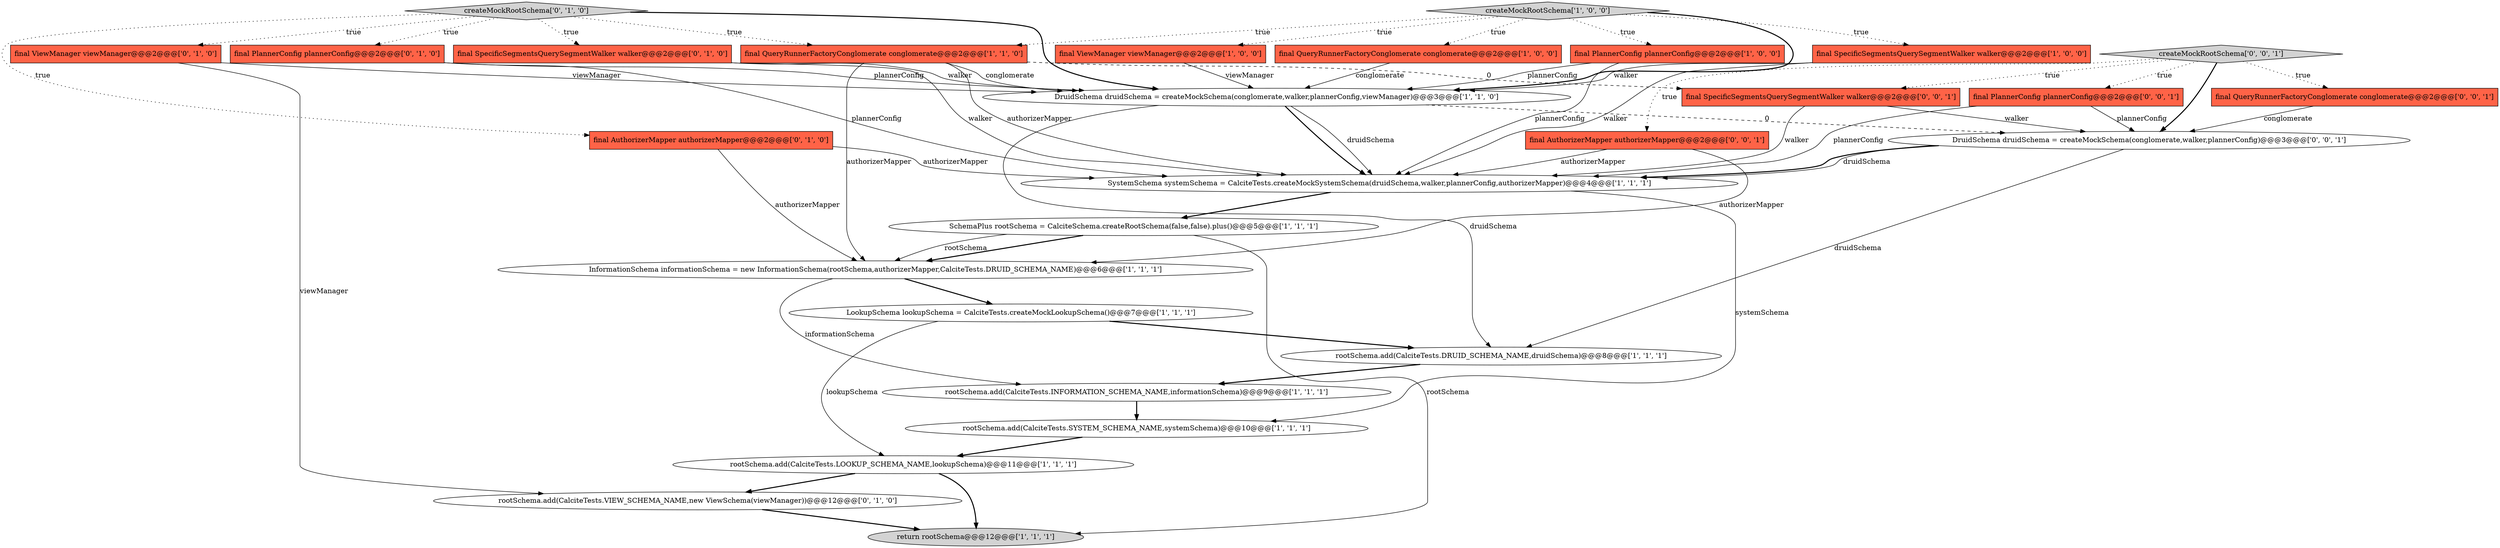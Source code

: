 digraph {
9 [style = filled, label = "final ViewManager viewManager@@@2@@@['1', '0', '0']", fillcolor = tomato, shape = box image = "AAA0AAABBB1BBB"];
6 [style = filled, label = "rootSchema.add(CalciteTests.SYSTEM_SCHEMA_NAME,systemSchema)@@@10@@@['1', '1', '1']", fillcolor = white, shape = ellipse image = "AAA0AAABBB1BBB"];
7 [style = filled, label = "return rootSchema@@@12@@@['1', '1', '1']", fillcolor = lightgray, shape = ellipse image = "AAA0AAABBB1BBB"];
16 [style = filled, label = "final PlannerConfig plannerConfig@@@2@@@['0', '1', '0']", fillcolor = tomato, shape = box image = "AAA0AAABBB2BBB"];
11 [style = filled, label = "rootSchema.add(CalciteTests.LOOKUP_SCHEMA_NAME,lookupSchema)@@@11@@@['1', '1', '1']", fillcolor = white, shape = ellipse image = "AAA0AAABBB1BBB"];
23 [style = filled, label = "final QueryRunnerFactoryConglomerate conglomerate@@@2@@@['0', '0', '1']", fillcolor = tomato, shape = box image = "AAA0AAABBB3BBB"];
1 [style = filled, label = "final QueryRunnerFactoryConglomerate conglomerate@@@2@@@['1', '0', '0']", fillcolor = tomato, shape = box image = "AAA0AAABBB1BBB"];
4 [style = filled, label = "final SpecificSegmentsQuerySegmentWalker walker@@@2@@@['1', '0', '0']", fillcolor = tomato, shape = box image = "AAA0AAABBB1BBB"];
12 [style = filled, label = "rootSchema.add(CalciteTests.DRUID_SCHEMA_NAME,druidSchema)@@@8@@@['1', '1', '1']", fillcolor = white, shape = ellipse image = "AAA0AAABBB1BBB"];
17 [style = filled, label = "final AuthorizerMapper authorizerMapper@@@2@@@['0', '1', '0']", fillcolor = tomato, shape = box image = "AAA0AAABBB2BBB"];
14 [style = filled, label = "SystemSchema systemSchema = CalciteTests.createMockSystemSchema(druidSchema,walker,plannerConfig,authorizerMapper)@@@4@@@['1', '1', '1']", fillcolor = white, shape = ellipse image = "AAA0AAABBB1BBB"];
21 [style = filled, label = "createMockRootSchema['0', '1', '0']", fillcolor = lightgray, shape = diamond image = "AAA0AAABBB2BBB"];
15 [style = filled, label = "LookupSchema lookupSchema = CalciteTests.createMockLookupSchema()@@@7@@@['1', '1', '1']", fillcolor = white, shape = ellipse image = "AAA0AAABBB1BBB"];
24 [style = filled, label = "final AuthorizerMapper authorizerMapper@@@2@@@['0', '0', '1']", fillcolor = tomato, shape = box image = "AAA0AAABBB3BBB"];
2 [style = filled, label = "rootSchema.add(CalciteTests.INFORMATION_SCHEMA_NAME,informationSchema)@@@9@@@['1', '1', '1']", fillcolor = white, shape = ellipse image = "AAA0AAABBB1BBB"];
27 [style = filled, label = "DruidSchema druidSchema = createMockSchema(conglomerate,walker,plannerConfig)@@@3@@@['0', '0', '1']", fillcolor = white, shape = ellipse image = "AAA0AAABBB3BBB"];
18 [style = filled, label = "final SpecificSegmentsQuerySegmentWalker walker@@@2@@@['0', '1', '0']", fillcolor = tomato, shape = box image = "AAA0AAABBB2BBB"];
3 [style = filled, label = "DruidSchema druidSchema = createMockSchema(conglomerate,walker,plannerConfig,viewManager)@@@3@@@['1', '1', '0']", fillcolor = white, shape = ellipse image = "AAA0AAABBB1BBB"];
19 [style = filled, label = "final ViewManager viewManager@@@2@@@['0', '1', '0']", fillcolor = tomato, shape = box image = "AAA0AAABBB2BBB"];
0 [style = filled, label = "SchemaPlus rootSchema = CalciteSchema.createRootSchema(false,false).plus()@@@5@@@['1', '1', '1']", fillcolor = white, shape = ellipse image = "AAA0AAABBB1BBB"];
10 [style = filled, label = "InformationSchema informationSchema = new InformationSchema(rootSchema,authorizerMapper,CalciteTests.DRUID_SCHEMA_NAME)@@@6@@@['1', '1', '1']", fillcolor = white, shape = ellipse image = "AAA0AAABBB1BBB"];
25 [style = filled, label = "createMockRootSchema['0', '0', '1']", fillcolor = lightgray, shape = diamond image = "AAA0AAABBB3BBB"];
20 [style = filled, label = "rootSchema.add(CalciteTests.VIEW_SCHEMA_NAME,new ViewSchema(viewManager))@@@12@@@['0', '1', '0']", fillcolor = white, shape = ellipse image = "AAA1AAABBB2BBB"];
26 [style = filled, label = "final SpecificSegmentsQuerySegmentWalker walker@@@2@@@['0', '0', '1']", fillcolor = tomato, shape = box image = "AAA0AAABBB3BBB"];
5 [style = filled, label = "createMockRootSchema['1', '0', '0']", fillcolor = lightgray, shape = diamond image = "AAA0AAABBB1BBB"];
13 [style = filled, label = "final QueryRunnerFactoryConglomerate conglomerate@@@2@@@['1', '1', '0']", fillcolor = tomato, shape = box image = "AAA0AAABBB1BBB"];
8 [style = filled, label = "final PlannerConfig plannerConfig@@@2@@@['1', '0', '0']", fillcolor = tomato, shape = box image = "AAA0AAABBB1BBB"];
22 [style = filled, label = "final PlannerConfig plannerConfig@@@2@@@['0', '0', '1']", fillcolor = tomato, shape = box image = "AAA0AAABBB3BBB"];
22->27 [style = solid, label="plannerConfig"];
5->8 [style = dotted, label="true"];
14->6 [style = solid, label="systemSchema"];
27->14 [style = bold, label=""];
13->26 [style = dashed, label="0"];
9->3 [style = solid, label="viewManager"];
16->14 [style = solid, label="plannerConfig"];
21->3 [style = bold, label=""];
3->14 [style = bold, label=""];
11->20 [style = bold, label=""];
20->7 [style = bold, label=""];
24->10 [style = solid, label="authorizerMapper"];
19->20 [style = solid, label="viewManager"];
21->18 [style = dotted, label="true"];
5->9 [style = dotted, label="true"];
15->12 [style = bold, label=""];
12->2 [style = bold, label=""];
6->11 [style = bold, label=""];
26->14 [style = solid, label="walker"];
15->11 [style = solid, label="lookupSchema"];
13->3 [style = solid, label="conglomerate"];
5->13 [style = dotted, label="true"];
5->4 [style = dotted, label="true"];
3->12 [style = solid, label="druidSchema"];
3->27 [style = dashed, label="0"];
21->13 [style = dotted, label="true"];
14->0 [style = bold, label=""];
21->17 [style = dotted, label="true"];
25->26 [style = dotted, label="true"];
25->22 [style = dotted, label="true"];
8->3 [style = solid, label="plannerConfig"];
17->14 [style = solid, label="authorizerMapper"];
13->14 [style = solid, label="authorizerMapper"];
3->14 [style = solid, label="druidSchema"];
10->2 [style = solid, label="informationSchema"];
26->27 [style = solid, label="walker"];
11->7 [style = bold, label=""];
27->12 [style = solid, label="druidSchema"];
0->10 [style = bold, label=""];
1->3 [style = solid, label="conglomerate"];
19->3 [style = solid, label="viewManager"];
27->14 [style = solid, label="druidSchema"];
18->3 [style = solid, label="walker"];
25->24 [style = dotted, label="true"];
4->14 [style = solid, label="walker"];
0->10 [style = solid, label="rootSchema"];
4->3 [style = solid, label="walker"];
21->19 [style = dotted, label="true"];
24->14 [style = solid, label="authorizerMapper"];
2->6 [style = bold, label=""];
0->7 [style = solid, label="rootSchema"];
10->15 [style = bold, label=""];
5->1 [style = dotted, label="true"];
17->10 [style = solid, label="authorizerMapper"];
5->3 [style = bold, label=""];
22->14 [style = solid, label="plannerConfig"];
25->27 [style = bold, label=""];
21->16 [style = dotted, label="true"];
23->27 [style = solid, label="conglomerate"];
25->23 [style = dotted, label="true"];
18->14 [style = solid, label="walker"];
8->14 [style = solid, label="plannerConfig"];
13->10 [style = solid, label="authorizerMapper"];
16->3 [style = solid, label="plannerConfig"];
}

